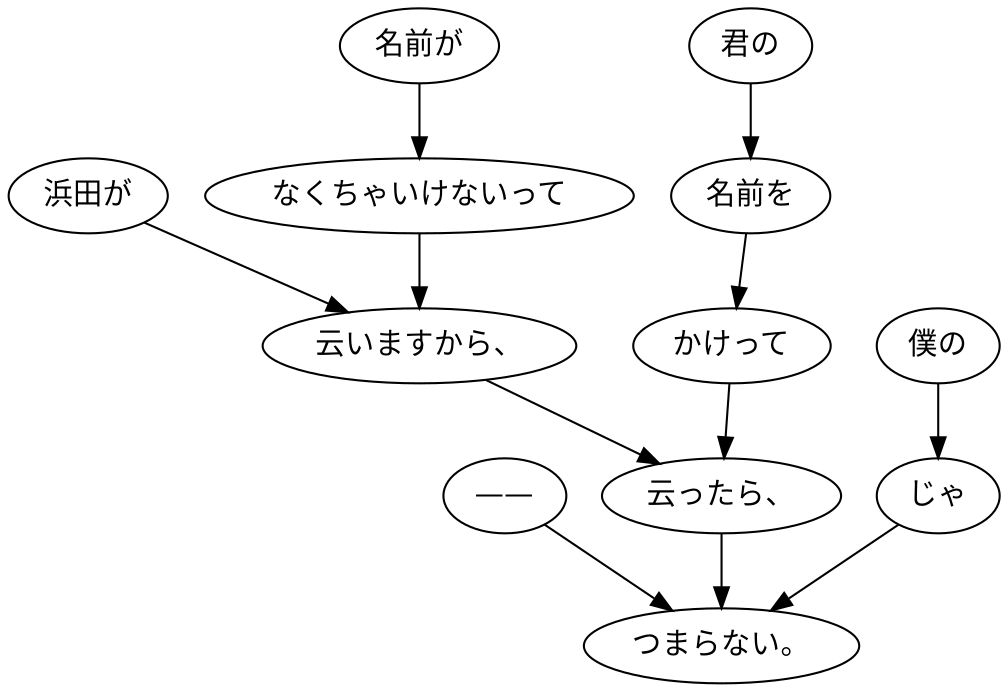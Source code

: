 digraph graph7305 {
	node0 [label="——"];
	node1 [label="浜田が"];
	node2 [label="名前が"];
	node3 [label="なくちゃいけないって"];
	node4 [label="云いますから、"];
	node5 [label="君の"];
	node6 [label="名前を"];
	node7 [label="かけって"];
	node8 [label="云ったら、"];
	node9 [label="僕の"];
	node10 [label="じゃ"];
	node11 [label="つまらない。"];
	node0 -> node11;
	node1 -> node4;
	node2 -> node3;
	node3 -> node4;
	node4 -> node8;
	node5 -> node6;
	node6 -> node7;
	node7 -> node8;
	node8 -> node11;
	node9 -> node10;
	node10 -> node11;
}
